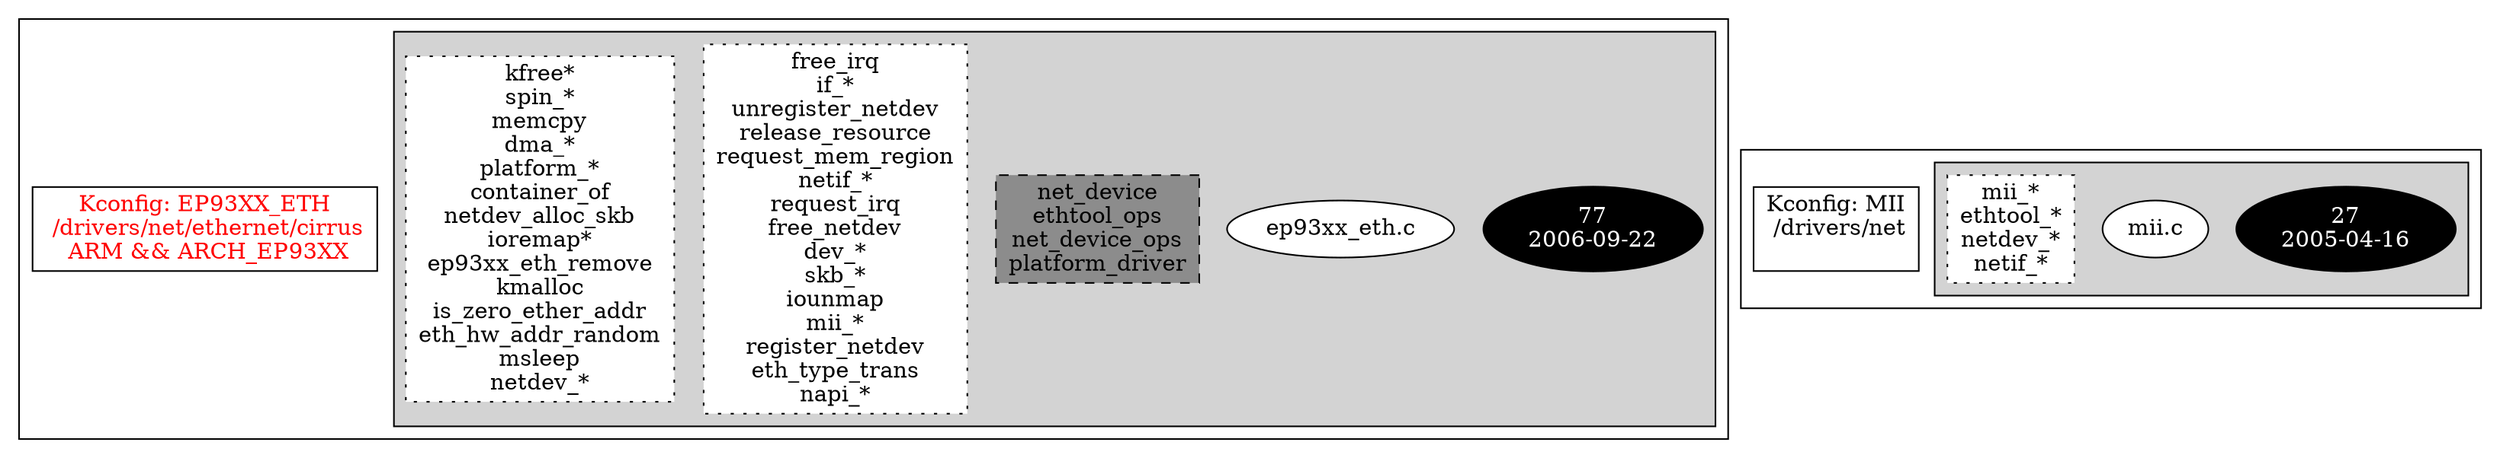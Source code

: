 digraph Driver {
	ranksep=2;
	splines=ortho;
	//Symbol: EP93XX_ETH
	subgraph "cluster_EP93XX_ETH"{
		subgraph "cluster_ep93xx_eth.c" {
			style=filled
			"commit_ep93xx_eth.c" [style=filled, fillcolor=black, fontcolor=white, label="77\n2006-09-22"];
			"ep93xx_eth.c" [style=filled, fillcolor=white, fontcolor=black, label="ep93xx_eth.c\n"];
			"structs-ep93xx_eth.c" [style="filled,dashed" shape=box, fillcolor=grey55, fontcolor=black, label="net_device\nethtool_ops\nnet_device_ops\nplatform_driver\n"];
			"funccall2-ep93xx_eth.c" [style="filled,dotted" shape=box, fillcolor=white, fontcolor=black, label="free_irq\nif_*\nunregister_netdev\nrelease_resource\nrequest_mem_region\nnetif_*\nrequest_irq\nfree_netdev\ndev_*\nskb_*\niounmap\nmii_*\nregister_netdev\neth_type_trans\nnapi_*\n"];
			"funccall1-ep93xx_eth.c" [style="filled,dotted" shape=box, fillcolor=white, fontcolor=black, label="kfree*\nspin_*\nmemcpy\ndma_*\nplatform_*\ncontainer_of\nnetdev_alloc_skb\nioremap*\nep93xx_eth_remove\nkmalloc\nis_zero_ether_addr\neth_hw_addr_random\nmsleep\nnetdev_*\n"];
		}
		"K:EP93XX_ETH" [label="Kconfig: EP93XX_ETH\n /drivers/net/ethernet/cirrus\n  ARM && ARCH_EP93XX ", shape=box, fontcolor=red];
	}
	//Symbol: MII
	subgraph "cluster_MII"{
		subgraph "cluster_mii.c" {
			style=filled
			"commit_mii.c" [style=filled, fillcolor=black, fontcolor=white, label="27\n2005-04-16"];
			"mii.c" [style=filled, fillcolor=white, fontcolor=black, label="mii.c\n"];
			"funccall0-mii.c" [style="filled,dotted" shape=box, fillcolor=white, fontcolor=black, label="mii_*\nethtool_*\nnetdev_*\nnetif_*\n"];
		}
		"K:MII" [label="Kconfig: MII\n /drivers/net\n ", shape=box];
	}
}
